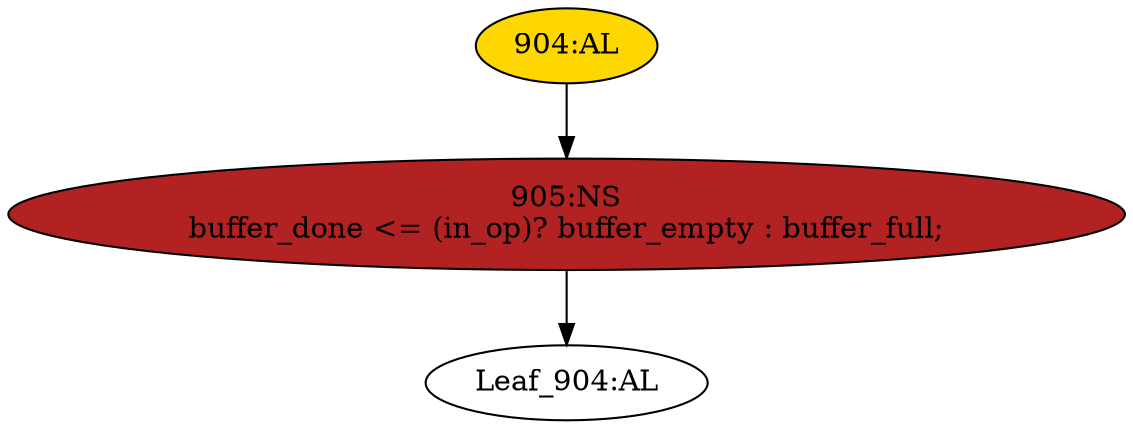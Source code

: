 strict digraph "" {
	node [label="\N"];
	"904:AL"	 [ast="<pyverilog.vparser.ast.Always object at 0x7fae5e1e49d0>",
		clk_sens=True,
		fillcolor=gold,
		label="904:AL",
		sens="['clk']",
		statements="[]",
		style=filled,
		typ=Always,
		use_var="['in_op', 'buffer_empty', 'buffer_full']"];
	"905:NS"	 [ast="<pyverilog.vparser.ast.NonblockingSubstitution object at 0x7fae5e1e4b10>",
		fillcolor=firebrick,
		label="905:NS
buffer_done <= (in_op)? buffer_empty : buffer_full;",
		statements="[<pyverilog.vparser.ast.NonblockingSubstitution object at 0x7fae5e1e4b10>]",
		style=filled,
		typ=NonblockingSubstitution];
	"904:AL" -> "905:NS"	 [cond="[]",
		lineno=None];
	"Leaf_904:AL"	 [def_var="['buffer_done']",
		label="Leaf_904:AL"];
	"905:NS" -> "Leaf_904:AL"	 [cond="[]",
		lineno=None];
}
